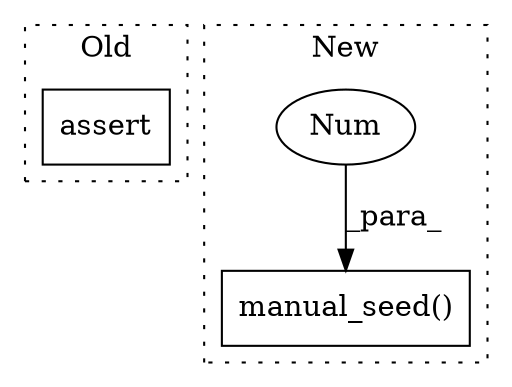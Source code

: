 digraph G {
subgraph cluster0 {
1 [label="assert" a="65" s="5330" l="7" shape="box"];
label = "Old";
style="dotted";
}
subgraph cluster1 {
2 [label="manual_seed()" a="75" s="2675,2693" l="16,1" shape="box"];
3 [label="Num" a="76" s="2691" l="2" shape="ellipse"];
label = "New";
style="dotted";
}
3 -> 2 [label="_para_"];
}